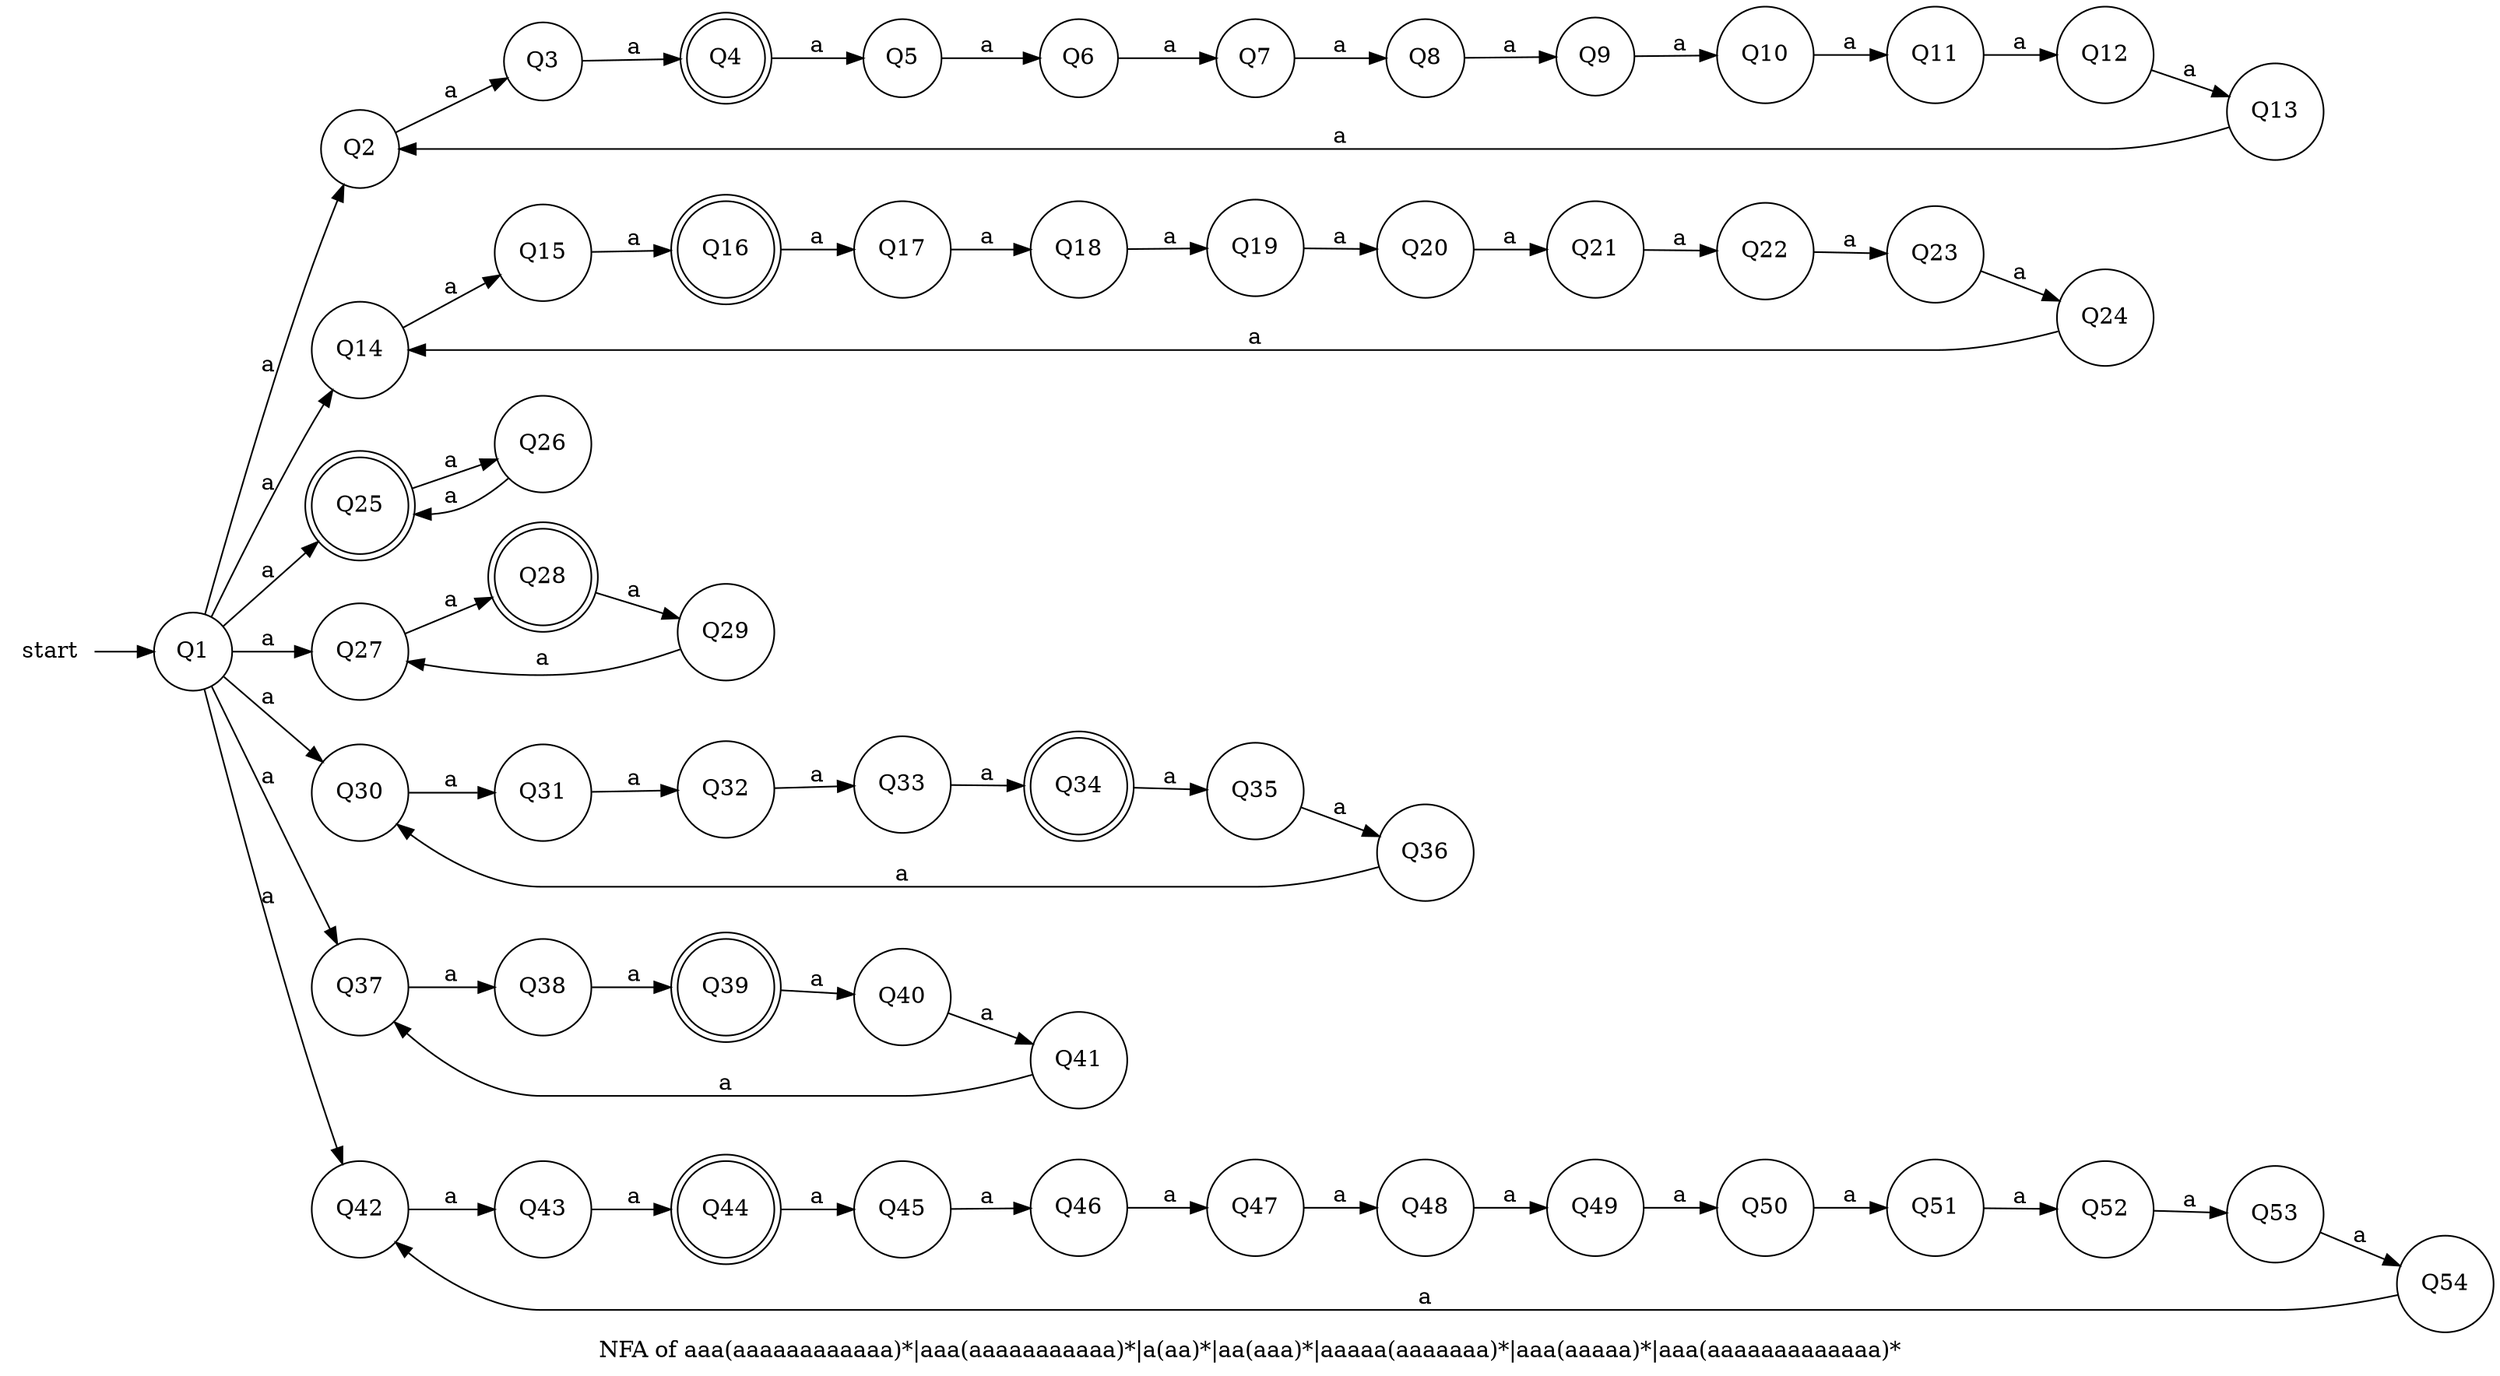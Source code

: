 digraph
  G { label="NFA of aaa(aaaaaaaaaaaa)*|aaa(aaaaaaaaaaa)*|a(aa)*|aa(aaa)*|aaaaa(aaaaaaa)*|aaa(aaaaa)*|aaa(aaaaaaaaaaaaa)*";
 
rankdir=LR
start[shape =none]
start ->node_1
node_1 [label="Q1", shape = circle]
node_1 -> node_2 [label ="a"]
node_1 -> node_14 [label ="a"]
node_1 -> node_25 [label ="a"]
node_1 -> node_27 [label ="a"]
node_1 -> node_30 [label ="a"]
node_1 -> node_37 [label ="a"]
node_1 -> node_42 [label ="a"]
node_2 [label="Q2", shape = circle]
node_2 -> node_3 [label ="a"]
node_3 [label="Q3", shape = circle]
node_3 -> node_4 [label ="a"]
node_4 [label="Q4", shape = doublecircle]
node_4 -> node_5 [label ="a"]
node_5 [label="Q5", shape = circle]
node_5 -> node_6 [label ="a"]
node_6 [label="Q6", shape = circle]
node_6 -> node_7 [label ="a"]
node_7 [label="Q7", shape = circle]
node_7 -> node_8 [label ="a"]
node_8 [label="Q8", shape = circle]
node_8 -> node_9 [label ="a"]
node_9 [label="Q9", shape = circle]
node_9 -> node_10 [label ="a"]
node_10 [label="Q10", shape = circle]
node_10 -> node_11 [label ="a"]
node_11 [label="Q11", shape = circle]
node_11 -> node_12 [label ="a"]
node_12 [label="Q12", shape = circle]
node_12 -> node_13 [label ="a"]
node_13 [label="Q13", shape = circle]
node_13 -> node_2 [label ="a"]
node_14 [label="Q14", shape = circle]
node_14 -> node_15 [label ="a"]
node_15 [label="Q15", shape = circle]
node_15 -> node_16 [label ="a"]
node_16 [label="Q16", shape = doublecircle]
node_16 -> node_17 [label ="a"]
node_17 [label="Q17", shape = circle]
node_17 -> node_18 [label ="a"]
node_18 [label="Q18", shape = circle]
node_18 -> node_19 [label ="a"]
node_19 [label="Q19", shape = circle]
node_19 -> node_20 [label ="a"]
node_20 [label="Q20", shape = circle]
node_20 -> node_21 [label ="a"]
node_21 [label="Q21", shape = circle]
node_21 -> node_22 [label ="a"]
node_22 [label="Q22", shape = circle]
node_22 -> node_23 [label ="a"]
node_23 [label="Q23", shape = circle]
node_23 -> node_24 [label ="a"]
node_24 [label="Q24", shape = circle]
node_24 -> node_14 [label ="a"]
node_25 [label="Q25", shape = doublecircle]
node_25 -> node_26 [label ="a"]
node_26 [label="Q26", shape = circle]
node_26 -> node_25 [label ="a"]
node_27 [label="Q27", shape = circle]
node_27 -> node_28 [label ="a"]
node_28 [label="Q28", shape = doublecircle]
node_28 -> node_29 [label ="a"]
node_29 [label="Q29", shape = circle]
node_29 -> node_27 [label ="a"]
node_30 [label="Q30", shape = circle]
node_30 -> node_31 [label ="a"]
node_31 [label="Q31", shape = circle]
node_31 -> node_32 [label ="a"]
node_32 [label="Q32", shape = circle]
node_32 -> node_33 [label ="a"]
node_33 [label="Q33", shape = circle]
node_33 -> node_34 [label ="a"]
node_34 [label="Q34", shape = doublecircle]
node_34 -> node_35 [label ="a"]
node_35 [label="Q35", shape = circle]
node_35 -> node_36 [label ="a"]
node_36 [label="Q36", shape = circle]
node_36 -> node_30 [label ="a"]
node_37 [label="Q37", shape = circle]
node_37 -> node_38 [label ="a"]
node_38 [label="Q38", shape = circle]
node_38 -> node_39 [label ="a"]
node_39 [label="Q39", shape = doublecircle]
node_39 -> node_40 [label ="a"]
node_40 [label="Q40", shape = circle]
node_40 -> node_41 [label ="a"]
node_41 [label="Q41", shape = circle]
node_41 -> node_37 [label ="a"]
node_42 [label="Q42", shape = circle]
node_42 -> node_43 [label ="a"]
node_43 [label="Q43", shape = circle]
node_43 -> node_44 [label ="a"]
node_44 [label="Q44", shape = doublecircle]
node_44 -> node_45 [label ="a"]
node_45 [label="Q45", shape = circle]
node_45 -> node_46 [label ="a"]
node_46 [label="Q46", shape = circle]
node_46 -> node_47 [label ="a"]
node_47 [label="Q47", shape = circle]
node_47 -> node_48 [label ="a"]
node_48 [label="Q48", shape = circle]
node_48 -> node_49 [label ="a"]
node_49 [label="Q49", shape = circle]
node_49 -> node_50 [label ="a"]
node_50 [label="Q50", shape = circle]
node_50 -> node_51 [label ="a"]
node_51 [label="Q51", shape = circle]
node_51 -> node_52 [label ="a"]
node_52 [label="Q52", shape = circle]
node_52 -> node_53 [label ="a"]
node_53 [label="Q53", shape = circle]
node_53 -> node_54 [label ="a"]
node_54 [label="Q54", shape = circle]
node_54 -> node_42 [label ="a"]
}
